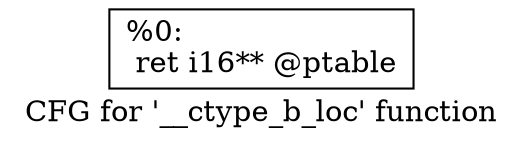 digraph "CFG for '__ctype_b_loc' function" {
	label="CFG for '__ctype_b_loc' function";

	Node0x1df46d0 [shape=record,label="{%0:\l  ret i16** @ptable\l}"];
}
